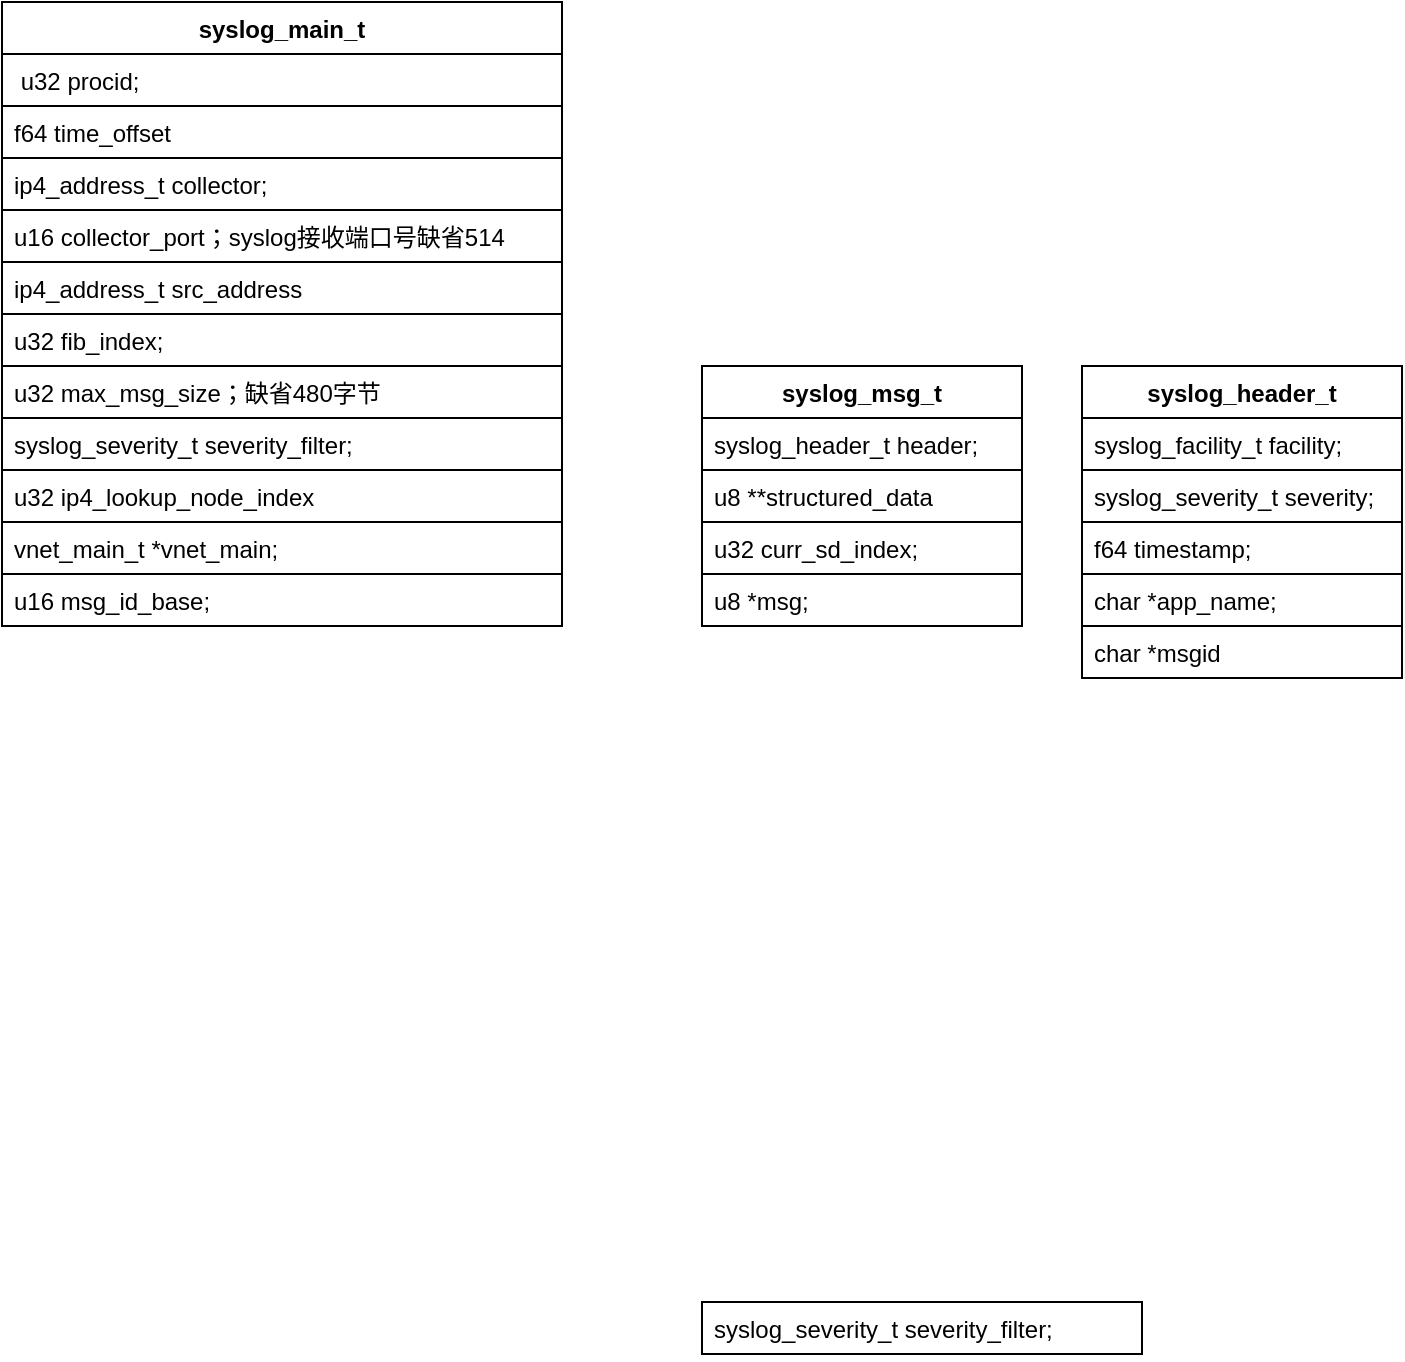 <mxfile version="20.8.20" type="github">
  <diagram name="第 1 页" id="JbdwnG1oPDzJ2S9RsYwr">
    <mxGraphModel dx="954" dy="541" grid="1" gridSize="10" guides="1" tooltips="1" connect="1" arrows="1" fold="1" page="1" pageScale="1" pageWidth="827" pageHeight="1169" math="0" shadow="0">
      <root>
        <mxCell id="0" />
        <mxCell id="1" parent="0" />
        <mxCell id="r2IcLAMELps63Ur-KNrL-1" value="syslog_main_t" style="swimlane;fontStyle=1;align=center;verticalAlign=top;childLayout=stackLayout;horizontal=1;startSize=26;horizontalStack=0;resizeParent=1;resizeParentMax=0;resizeLast=0;collapsible=1;marginBottom=0;strokeColor=default;" parent="1" vertex="1">
          <mxGeometry x="60" y="160" width="280" height="312" as="geometry" />
        </mxCell>
        <mxCell id="r2IcLAMELps63Ur-KNrL-2" value=" u32 procid;" style="text;strokeColor=default;fillColor=none;align=left;verticalAlign=top;spacingLeft=4;spacingRight=4;overflow=hidden;rotatable=0;points=[[0,0.5],[1,0.5]];portConstraint=eastwest;" parent="r2IcLAMELps63Ur-KNrL-1" vertex="1">
          <mxGeometry y="26" width="280" height="26" as="geometry" />
        </mxCell>
        <mxCell id="r2IcLAMELps63Ur-KNrL-4" value="f64 time_offset" style="text;strokeColor=default;fillColor=none;align=left;verticalAlign=top;spacingLeft=4;spacingRight=4;overflow=hidden;rotatable=0;points=[[0,0.5],[1,0.5]];portConstraint=eastwest;" parent="r2IcLAMELps63Ur-KNrL-1" vertex="1">
          <mxGeometry y="52" width="280" height="26" as="geometry" />
        </mxCell>
        <mxCell id="r2IcLAMELps63Ur-KNrL-5" value="ip4_address_t collector;" style="text;strokeColor=default;fillColor=none;align=left;verticalAlign=top;spacingLeft=4;spacingRight=4;overflow=hidden;rotatable=0;points=[[0,0.5],[1,0.5]];portConstraint=eastwest;" parent="r2IcLAMELps63Ur-KNrL-1" vertex="1">
          <mxGeometry y="78" width="280" height="26" as="geometry" />
        </mxCell>
        <mxCell id="r2IcLAMELps63Ur-KNrL-7" value="u16 collector_port；syslog接收端口号缺省514" style="text;strokeColor=default;fillColor=none;align=left;verticalAlign=top;spacingLeft=4;spacingRight=4;overflow=hidden;rotatable=0;points=[[0,0.5],[1,0.5]];portConstraint=eastwest;" parent="r2IcLAMELps63Ur-KNrL-1" vertex="1">
          <mxGeometry y="104" width="280" height="26" as="geometry" />
        </mxCell>
        <mxCell id="r2IcLAMELps63Ur-KNrL-15" value="ip4_address_t src_address" style="text;strokeColor=default;fillColor=none;align=left;verticalAlign=top;spacingLeft=4;spacingRight=4;overflow=hidden;rotatable=0;points=[[0,0.5],[1,0.5]];portConstraint=eastwest;" parent="r2IcLAMELps63Ur-KNrL-1" vertex="1">
          <mxGeometry y="130" width="280" height="26" as="geometry" />
        </mxCell>
        <mxCell id="r2IcLAMELps63Ur-KNrL-16" value="u32 fib_index;" style="text;strokeColor=default;fillColor=none;align=left;verticalAlign=top;spacingLeft=4;spacingRight=4;overflow=hidden;rotatable=0;points=[[0,0.5],[1,0.5]];portConstraint=eastwest;" parent="r2IcLAMELps63Ur-KNrL-1" vertex="1">
          <mxGeometry y="156" width="280" height="26" as="geometry" />
        </mxCell>
        <mxCell id="r2IcLAMELps63Ur-KNrL-17" value="u32 max_msg_size；缺省480字节" style="text;strokeColor=default;fillColor=none;align=left;verticalAlign=top;spacingLeft=4;spacingRight=4;overflow=hidden;rotatable=0;points=[[0,0.5],[1,0.5]];portConstraint=eastwest;" parent="r2IcLAMELps63Ur-KNrL-1" vertex="1">
          <mxGeometry y="182" width="280" height="26" as="geometry" />
        </mxCell>
        <mxCell id="r2IcLAMELps63Ur-KNrL-18" value="syslog_severity_t severity_filter;" style="text;strokeColor=default;fillColor=none;align=left;verticalAlign=top;spacingLeft=4;spacingRight=4;overflow=hidden;rotatable=0;points=[[0,0.5],[1,0.5]];portConstraint=eastwest;" parent="r2IcLAMELps63Ur-KNrL-1" vertex="1">
          <mxGeometry y="208" width="280" height="26" as="geometry" />
        </mxCell>
        <mxCell id="r2IcLAMELps63Ur-KNrL-19" value="u32 ip4_lookup_node_index" style="text;strokeColor=default;fillColor=none;align=left;verticalAlign=top;spacingLeft=4;spacingRight=4;overflow=hidden;rotatable=0;points=[[0,0.5],[1,0.5]];portConstraint=eastwest;" parent="r2IcLAMELps63Ur-KNrL-1" vertex="1">
          <mxGeometry y="234" width="280" height="26" as="geometry" />
        </mxCell>
        <mxCell id="r2IcLAMELps63Ur-KNrL-24" value="vnet_main_t *vnet_main;" style="text;strokeColor=default;fillColor=none;align=left;verticalAlign=top;spacingLeft=4;spacingRight=4;overflow=hidden;rotatable=0;points=[[0,0.5],[1,0.5]];portConstraint=eastwest;" parent="r2IcLAMELps63Ur-KNrL-1" vertex="1">
          <mxGeometry y="260" width="280" height="26" as="geometry" />
        </mxCell>
        <mxCell id="r2IcLAMELps63Ur-KNrL-25" value="u16 msg_id_base;" style="text;strokeColor=default;fillColor=none;align=left;verticalAlign=top;spacingLeft=4;spacingRight=4;overflow=hidden;rotatable=0;points=[[0,0.5],[1,0.5]];portConstraint=eastwest;" parent="r2IcLAMELps63Ur-KNrL-1" vertex="1">
          <mxGeometry y="286" width="280" height="26" as="geometry" />
        </mxCell>
        <mxCell id="r2IcLAMELps63Ur-KNrL-23" value="syslog_severity_t severity_filter;" style="text;strokeColor=default;fillColor=none;align=left;verticalAlign=top;spacingLeft=4;spacingRight=4;overflow=hidden;rotatable=0;points=[[0,0.5],[1,0.5]];portConstraint=eastwest;" parent="1" vertex="1">
          <mxGeometry x="410" y="810" width="220" height="26" as="geometry" />
        </mxCell>
        <mxCell id="r2IcLAMELps63Ur-KNrL-26" value="syslog_msg_t" style="swimlane;fontStyle=1;align=center;verticalAlign=top;childLayout=stackLayout;horizontal=1;startSize=26;horizontalStack=0;resizeParent=1;resizeParentMax=0;resizeLast=0;collapsible=1;marginBottom=0;strokeColor=default;" parent="1" vertex="1">
          <mxGeometry x="410" y="342" width="160" height="130" as="geometry" />
        </mxCell>
        <mxCell id="r2IcLAMELps63Ur-KNrL-27" value="syslog_header_t header;" style="text;strokeColor=default;fillColor=none;align=left;verticalAlign=top;spacingLeft=4;spacingRight=4;overflow=hidden;rotatable=0;points=[[0,0.5],[1,0.5]];portConstraint=eastwest;" parent="r2IcLAMELps63Ur-KNrL-26" vertex="1">
          <mxGeometry y="26" width="160" height="26" as="geometry" />
        </mxCell>
        <mxCell id="r2IcLAMELps63Ur-KNrL-29" value="u8 **structured_data" style="text;strokeColor=default;fillColor=none;align=left;verticalAlign=top;spacingLeft=4;spacingRight=4;overflow=hidden;rotatable=0;points=[[0,0.5],[1,0.5]];portConstraint=eastwest;" parent="r2IcLAMELps63Ur-KNrL-26" vertex="1">
          <mxGeometry y="52" width="160" height="26" as="geometry" />
        </mxCell>
        <mxCell id="r2IcLAMELps63Ur-KNrL-30" value="u32 curr_sd_index;" style="text;strokeColor=default;fillColor=none;align=left;verticalAlign=top;spacingLeft=4;spacingRight=4;overflow=hidden;rotatable=0;points=[[0,0.5],[1,0.5]];portConstraint=eastwest;" parent="r2IcLAMELps63Ur-KNrL-26" vertex="1">
          <mxGeometry y="78" width="160" height="26" as="geometry" />
        </mxCell>
        <mxCell id="r2IcLAMELps63Ur-KNrL-31" value="u8 *msg;" style="text;strokeColor=default;fillColor=none;align=left;verticalAlign=top;spacingLeft=4;spacingRight=4;overflow=hidden;rotatable=0;points=[[0,0.5],[1,0.5]];portConstraint=eastwest;" parent="r2IcLAMELps63Ur-KNrL-26" vertex="1">
          <mxGeometry y="104" width="160" height="26" as="geometry" />
        </mxCell>
        <mxCell id="r2IcLAMELps63Ur-KNrL-32" value="syslog_header_t" style="swimlane;fontStyle=1;align=center;verticalAlign=top;childLayout=stackLayout;horizontal=1;startSize=26;horizontalStack=0;resizeParent=1;resizeParentMax=0;resizeLast=0;collapsible=1;marginBottom=0;strokeColor=default;" parent="1" vertex="1">
          <mxGeometry x="600" y="342" width="160" height="156" as="geometry" />
        </mxCell>
        <mxCell id="r2IcLAMELps63Ur-KNrL-33" value="syslog_facility_t facility;" style="text;strokeColor=default;fillColor=none;align=left;verticalAlign=top;spacingLeft=4;spacingRight=4;overflow=hidden;rotatable=0;points=[[0,0.5],[1,0.5]];portConstraint=eastwest;" parent="r2IcLAMELps63Ur-KNrL-32" vertex="1">
          <mxGeometry y="26" width="160" height="26" as="geometry" />
        </mxCell>
        <mxCell id="r2IcLAMELps63Ur-KNrL-34" value="syslog_severity_t severity;" style="text;strokeColor=default;fillColor=none;align=left;verticalAlign=top;spacingLeft=4;spacingRight=4;overflow=hidden;rotatable=0;points=[[0,0.5],[1,0.5]];portConstraint=eastwest;" parent="r2IcLAMELps63Ur-KNrL-32" vertex="1">
          <mxGeometry y="52" width="160" height="26" as="geometry" />
        </mxCell>
        <mxCell id="r2IcLAMELps63Ur-KNrL-35" value="f64 timestamp;" style="text;strokeColor=default;fillColor=none;align=left;verticalAlign=top;spacingLeft=4;spacingRight=4;overflow=hidden;rotatable=0;points=[[0,0.5],[1,0.5]];portConstraint=eastwest;" parent="r2IcLAMELps63Ur-KNrL-32" vertex="1">
          <mxGeometry y="78" width="160" height="26" as="geometry" />
        </mxCell>
        <mxCell id="r2IcLAMELps63Ur-KNrL-36" value="char *app_name;" style="text;strokeColor=default;fillColor=none;align=left;verticalAlign=top;spacingLeft=4;spacingRight=4;overflow=hidden;rotatable=0;points=[[0,0.5],[1,0.5]];portConstraint=eastwest;" parent="r2IcLAMELps63Ur-KNrL-32" vertex="1">
          <mxGeometry y="104" width="160" height="26" as="geometry" />
        </mxCell>
        <mxCell id="r2IcLAMELps63Ur-KNrL-37" value="char *msgid" style="text;strokeColor=default;fillColor=none;align=left;verticalAlign=top;spacingLeft=4;spacingRight=4;overflow=hidden;rotatable=0;points=[[0,0.5],[1,0.5]];portConstraint=eastwest;" parent="r2IcLAMELps63Ur-KNrL-32" vertex="1">
          <mxGeometry y="130" width="160" height="26" as="geometry" />
        </mxCell>
      </root>
    </mxGraphModel>
  </diagram>
</mxfile>
